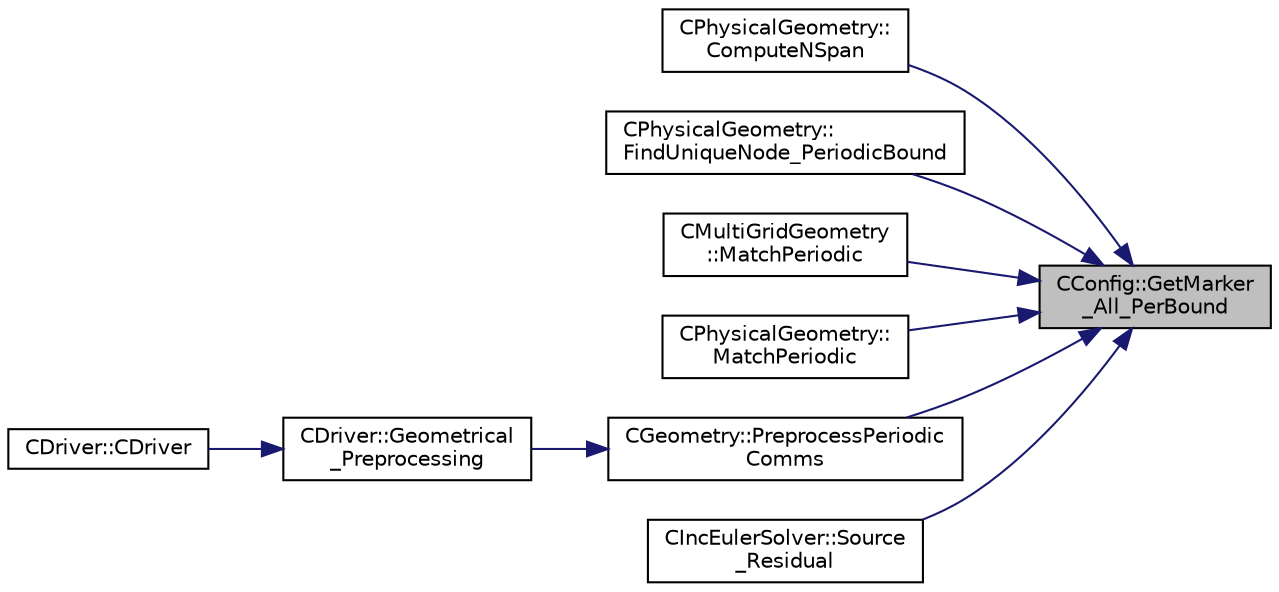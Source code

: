 digraph "CConfig::GetMarker_All_PerBound"
{
 // LATEX_PDF_SIZE
  edge [fontname="Helvetica",fontsize="10",labelfontname="Helvetica",labelfontsize="10"];
  node [fontname="Helvetica",fontsize="10",shape=record];
  rankdir="RL";
  Node1 [label="CConfig::GetMarker\l_All_PerBound",height=0.2,width=0.4,color="black", fillcolor="grey75", style="filled", fontcolor="black",tooltip="Get an internal index that identify the periodic boundary conditions."];
  Node1 -> Node2 [dir="back",color="midnightblue",fontsize="10",style="solid",fontname="Helvetica"];
  Node2 [label="CPhysicalGeometry::\lComputeNSpan",height=0.2,width=0.4,color="black", fillcolor="white", style="filled",URL="$classCPhysicalGeometry.html#aa3fbc055a43bbab16e7b5aa5ceecd14f",tooltip="Set number of span wise level for turbomachinery computation."];
  Node1 -> Node3 [dir="back",color="midnightblue",fontsize="10",style="solid",fontname="Helvetica"];
  Node3 [label="CPhysicalGeometry::\lFindUniqueNode_PeriodicBound",height=0.2,width=0.4,color="black", fillcolor="white", style="filled",URL="$classCPhysicalGeometry.html#a8ac15a23d14c919320fbbbf6ac45cbd0",tooltip="For streamwise periodicity, find & store a unique reference node on the designated periodic inlet."];
  Node1 -> Node4 [dir="back",color="midnightblue",fontsize="10",style="solid",fontname="Helvetica"];
  Node4 [label="CMultiGridGeometry\l::MatchPeriodic",height=0.2,width=0.4,color="black", fillcolor="white", style="filled",URL="$classCMultiGridGeometry.html#a6a2ee748fde3b48634d694baafa4d685",tooltip="Mach the periodic boundary conditions."];
  Node1 -> Node5 [dir="back",color="midnightblue",fontsize="10",style="solid",fontname="Helvetica"];
  Node5 [label="CPhysicalGeometry::\lMatchPeriodic",height=0.2,width=0.4,color="black", fillcolor="white", style="filled",URL="$classCPhysicalGeometry.html#a763708fe12bba6a755ea5917b3ddf250",tooltip="Mach the periodic boundary conditions."];
  Node1 -> Node6 [dir="back",color="midnightblue",fontsize="10",style="solid",fontname="Helvetica"];
  Node6 [label="CGeometry::PreprocessPeriodic\lComms",height=0.2,width=0.4,color="black", fillcolor="white", style="filled",URL="$classCGeometry.html#a7c4fd8aa54722efc3d52a7cb70485ecb",tooltip="Routine to set up persistent data structures for periodic communications."];
  Node6 -> Node7 [dir="back",color="midnightblue",fontsize="10",style="solid",fontname="Helvetica"];
  Node7 [label="CDriver::Geometrical\l_Preprocessing",height=0.2,width=0.4,color="black", fillcolor="white", style="filled",URL="$classCDriver.html#ad3d55fa299acdb779a7772bcee249004",tooltip="Construction of the edge-based data structure and the multigrid structure."];
  Node7 -> Node8 [dir="back",color="midnightblue",fontsize="10",style="solid",fontname="Helvetica"];
  Node8 [label="CDriver::CDriver",height=0.2,width=0.4,color="black", fillcolor="white", style="filled",URL="$classCDriver.html#a3fca4a013a6efa9bbb38fe78a86b5f3d",tooltip="Constructor of the class."];
  Node1 -> Node9 [dir="back",color="midnightblue",fontsize="10",style="solid",fontname="Helvetica"];
  Node9 [label="CIncEulerSolver::Source\l_Residual",height=0.2,width=0.4,color="black", fillcolor="white", style="filled",URL="$classCIncEulerSolver.html#a5f9ced3a85731749b16d6f1bac9460f6",tooltip="Source term integration."];
}
